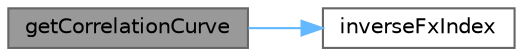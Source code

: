 digraph "getCorrelationCurve"
{
 // INTERACTIVE_SVG=YES
 // LATEX_PDF_SIZE
  bgcolor="transparent";
  edge [fontname=Helvetica,fontsize=10,labelfontname=Helvetica,labelfontsize=10];
  node [fontname=Helvetica,fontsize=10,shape=box,height=0.2,width=0.4];
  rankdir="LR";
  Node1 [label="getCorrelationCurve",height=0.2,width=0.4,color="gray40", fillcolor="grey60", style="filled", fontcolor="black",tooltip=" "];
  Node1 -> Node2 [color="steelblue1",style="solid"];
  Node2 [label="inverseFxIndex",height=0.2,width=0.4,color="grey40", fillcolor="white", style="filled",URL="$namespaceore_1_1data.html#ac1ff7842665a0c9bc7ff5785babcd435",tooltip=" "];
}
